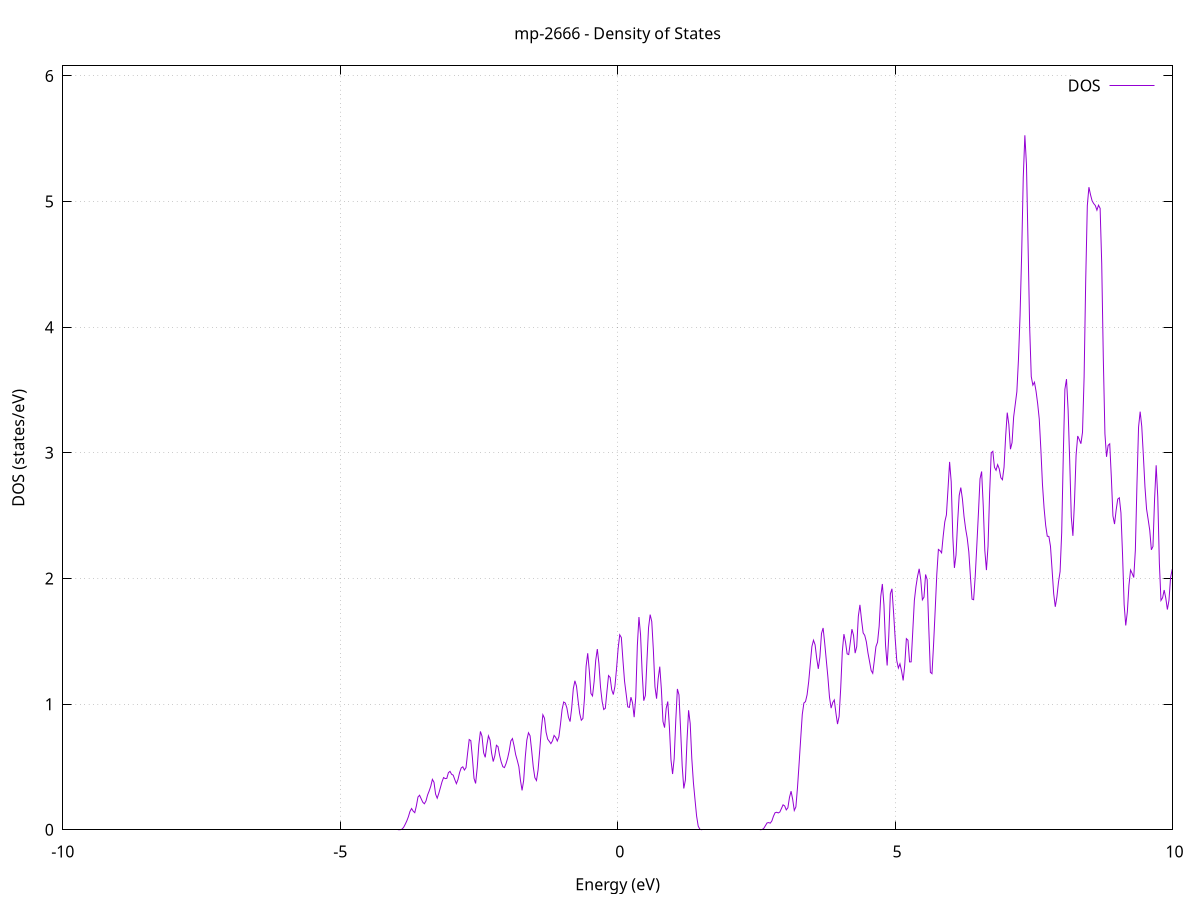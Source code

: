 set title 'mp-2666 - Density of States'
set xlabel 'Energy (eV)'
set ylabel 'DOS (states/eV)'
set grid
set xrange [-10:10]
set yrange [0:6.080]
set xzeroaxis lt -1
set terminal png size 800,600
set output 'mp-2666_dos_gnuplot.png'
plot '-' using 1:2 with lines title 'DOS'
-37.191200 0.000000
-37.162400 0.000000
-37.133500 0.000000
-37.104700 0.000000
-37.075800 0.000000
-37.047000 0.000000
-37.018100 0.000000
-36.989200 0.000000
-36.960400 0.000000
-36.931500 0.000000
-36.902700 0.000000
-36.873800 0.000000
-36.844900 0.000000
-36.816100 0.000000
-36.787200 0.000000
-36.758400 0.000000
-36.729500 0.000000
-36.700600 0.000000
-36.671800 0.000000
-36.642900 0.000000
-36.614100 0.000000
-36.585200 0.000000
-36.556300 0.000000
-36.527500 0.000000
-36.498600 0.000000
-36.469800 0.000000
-36.440900 0.000000
-36.412000 0.000000
-36.383200 0.000000
-36.354300 0.000000
-36.325500 0.000000
-36.296600 0.000000
-36.267700 0.000000
-36.238900 0.000000
-36.210000 0.000000
-36.181200 0.000000
-36.152300 0.000000
-36.123400 0.000000
-36.094600 0.000000
-36.065700 0.000000
-36.036900 0.000000
-36.008000 0.000000
-35.979100 0.000000
-35.950300 0.000000
-35.921400 0.000000
-35.892600 0.000000
-35.863700 0.000000
-35.834800 0.000000
-35.806000 0.000000
-35.777100 0.000000
-35.748300 0.000000
-35.719400 0.000000
-35.690500 0.000000
-35.661700 0.000000
-35.632800 0.000000
-35.604000 0.000000
-35.575100 0.000000
-35.546200 0.000000
-35.517400 0.000000
-35.488500 0.000000
-35.459700 0.000000
-35.430800 0.000000
-35.402000 0.000000
-35.373100 0.000000
-35.344200 0.000000
-35.315400 0.000000
-35.286500 0.000000
-35.257700 0.000000
-35.228800 0.000000
-35.199900 0.000000
-35.171100 0.000000
-35.142200 0.000000
-35.113400 0.000000
-35.084500 0.000000
-35.055600 0.000000
-35.026800 0.000000
-34.997900 0.000000
-34.969100 0.000000
-34.940200 0.000000
-34.911300 0.000000
-34.882500 0.000000
-34.853600 0.000000
-34.824800 0.000000
-34.795900 0.000000
-34.767000 0.000000
-34.738200 0.000000
-34.709300 0.001900
-34.680500 0.048500
-34.651600 0.653000
-34.622700 4.715400
-34.593900 18.393400
-34.565000 39.250300
-34.536200 47.124900
-34.507300 34.391800
-34.478400 19.008000
-34.449600 12.142200
-34.420700 10.868500
-34.391900 10.110300
-34.363000 7.095700
-34.334100 3.154100
-34.305300 0.816800
-34.276400 0.118200
-34.247600 0.009300
-34.218700 0.000400
-34.189800 0.000000
-34.161000 0.000000
-34.132100 0.000000
-34.103300 0.000000
-34.074400 0.000000
-34.045500 0.000000
-34.016700 0.000000
-33.987800 0.000000
-33.959000 0.000000
-33.930100 0.000000
-33.901200 0.000000
-33.872400 0.000000
-33.843500 0.000000
-33.814700 0.000000
-33.785800 0.000000
-33.757000 0.000000
-33.728100 0.000000
-33.699200 0.000000
-33.670400 0.000000
-33.641500 0.000000
-33.612700 0.000000
-33.583800 0.000000
-33.554900 0.000000
-33.526100 0.000000
-33.497200 0.000000
-33.468400 0.000000
-33.439500 0.000000
-33.410600 0.000000
-33.381800 0.000000
-33.352900 0.000000
-33.324100 0.000000
-33.295200 0.000000
-33.266300 0.000000
-33.237500 0.000000
-33.208600 0.000000
-33.179800 0.000000
-33.150900 0.000000
-33.122000 0.000000
-33.093200 0.000000
-33.064300 0.000000
-33.035500 0.000000
-33.006600 0.000000
-32.977700 0.000000
-32.948900 0.000000
-32.920000 0.000000
-32.891200 0.000000
-32.862300 0.000000
-32.833400 0.000000
-32.804600 0.000000
-32.775700 0.000000
-32.746900 0.000000
-32.718000 0.000000
-32.689100 0.000000
-32.660300 0.000000
-32.631400 0.000000
-32.602600 0.000000
-32.573700 0.000000
-32.544800 0.000000
-32.516000 0.000000
-32.487100 0.000000
-32.458300 0.000000
-32.429400 0.000000
-32.400500 0.000000
-32.371700 0.000000
-32.342800 0.000000
-32.314000 0.000000
-32.285100 0.000000
-32.256300 0.000000
-32.227400 0.000000
-32.198500 0.000000
-32.169700 0.000000
-32.140800 0.000000
-32.112000 0.000000
-32.083100 0.000000
-32.054200 0.000000
-32.025400 0.000000
-31.996500 0.000000
-31.967700 0.000000
-31.938800 0.000000
-31.909900 0.000000
-31.881100 0.000000
-31.852200 0.000000
-31.823400 0.000000
-31.794500 0.000000
-31.765600 0.000000
-31.736800 0.000000
-31.707900 0.000000
-31.679100 0.000000
-31.650200 0.000000
-31.621300 0.000000
-31.592500 0.000000
-31.563600 0.000000
-31.534800 0.000000
-31.505900 0.000000
-31.477000 0.000000
-31.448200 0.000000
-31.419300 0.000000
-31.390500 0.000000
-31.361600 0.000000
-31.332700 0.000000
-31.303900 0.000000
-31.275000 0.000000
-31.246200 0.000000
-31.217300 0.000000
-31.188400 0.000000
-31.159600 0.000000
-31.130700 0.000000
-31.101900 0.000000
-31.073000 0.000000
-31.044100 0.000000
-31.015300 0.000000
-30.986400 0.000000
-30.957600 0.000000
-30.928700 0.000000
-30.899800 0.000000
-30.871000 0.000000
-30.842100 0.000000
-30.813300 0.000000
-30.784400 0.000000
-30.755500 0.000000
-30.726700 0.000000
-30.697800 0.000000
-30.669000 0.000000
-30.640100 0.000000
-30.611300 0.000000
-30.582400 0.000000
-30.553500 0.000000
-30.524700 0.000000
-30.495800 0.000000
-30.467000 0.000000
-30.438100 0.000000
-30.409200 0.000000
-30.380400 0.000000
-30.351500 0.000000
-30.322700 0.000000
-30.293800 0.000000
-30.264900 0.000000
-30.236100 0.000000
-30.207200 0.000000
-30.178400 0.000000
-30.149500 0.000000
-30.120600 0.000000
-30.091800 0.000000
-30.062900 0.000000
-30.034100 0.000000
-30.005200 0.000000
-29.976300 0.000000
-29.947500 0.000000
-29.918600 0.000000
-29.889800 0.000000
-29.860900 0.000000
-29.832000 0.000000
-29.803200 0.000000
-29.774300 0.000000
-29.745500 0.000000
-29.716600 0.000000
-29.687700 0.000000
-29.658900 0.000000
-29.630000 0.000000
-29.601200 0.000000
-29.572300 0.000000
-29.543400 0.000000
-29.514600 0.000000
-29.485700 0.000000
-29.456900 0.000000
-29.428000 0.000000
-29.399100 0.000000
-29.370300 0.000000
-29.341400 0.000000
-29.312600 0.000000
-29.283700 0.000000
-29.254800 0.000000
-29.226000 0.000000
-29.197100 0.000000
-29.168300 0.000000
-29.139400 0.000000
-29.110500 0.000000
-29.081700 0.000000
-29.052800 0.000000
-29.024000 0.000000
-28.995100 0.000000
-28.966300 0.000000
-28.937400 0.000000
-28.908500 0.000000
-28.879700 0.000000
-28.850800 0.000000
-28.822000 0.000000
-28.793100 0.000000
-28.764200 0.000000
-28.735400 0.000000
-28.706500 0.000000
-28.677700 0.000000
-28.648800 0.000000
-28.619900 0.000000
-28.591100 0.000000
-28.562200 0.000000
-28.533400 0.000000
-28.504500 0.000000
-28.475600 0.000000
-28.446800 0.000000
-28.417900 0.000000
-28.389100 0.000000
-28.360200 0.000000
-28.331300 0.000000
-28.302500 0.000000
-28.273600 0.000000
-28.244800 0.000000
-28.215900 0.000000
-28.187000 0.000000
-28.158200 0.000000
-28.129300 0.000000
-28.100500 0.000000
-28.071600 0.000000
-28.042700 0.000000
-28.013900 0.000000
-27.985000 0.000000
-27.956200 0.000000
-27.927300 0.000000
-27.898400 0.000000
-27.869600 0.000000
-27.840700 0.000000
-27.811900 0.000000
-27.783000 0.000000
-27.754100 0.000000
-27.725300 0.000000
-27.696400 0.000000
-27.667600 0.000000
-27.638700 0.000000
-27.609800 0.000000
-27.581000 0.000000
-27.552100 0.000000
-27.523300 0.000000
-27.494400 0.000000
-27.465500 0.000000
-27.436700 0.000000
-27.407800 0.000000
-27.379000 0.000000
-27.350100 0.000000
-27.321300 0.000000
-27.292400 0.000000
-27.263500 0.000000
-27.234700 0.000000
-27.205800 0.000000
-27.177000 0.000000
-27.148100 0.000000
-27.119200 0.000000
-27.090400 0.000000
-27.061500 0.000000
-27.032700 0.000000
-27.003800 0.000000
-26.974900 0.000000
-26.946100 0.000000
-26.917200 0.000000
-26.888400 0.000000
-26.859500 0.000000
-26.830600 0.000000
-26.801800 0.000000
-26.772900 0.000000
-26.744100 0.000000
-26.715200 0.000000
-26.686300 0.000000
-26.657500 0.000000
-26.628600 0.000000
-26.599800 0.000000
-26.570900 0.000000
-26.542000 0.000000
-26.513200 0.000000
-26.484300 0.000000
-26.455500 0.000000
-26.426600 0.000000
-26.397700 0.000000
-26.368900 0.000000
-26.340000 0.000000
-26.311200 0.000000
-26.282300 0.000000
-26.253400 0.000000
-26.224600 0.000000
-26.195700 0.000000
-26.166900 0.000000
-26.138000 0.000000
-26.109100 0.000000
-26.080300 0.000000
-26.051400 0.000000
-26.022600 0.000000
-25.993700 0.000000
-25.964800 0.000000
-25.936000 0.000000
-25.907100 0.000000
-25.878300 0.000000
-25.849400 0.000000
-25.820500 0.000000
-25.791700 0.000000
-25.762800 0.000000
-25.734000 0.000000
-25.705100 0.000000
-25.676300 0.000000
-25.647400 0.000000
-25.618500 0.000000
-25.589700 0.000000
-25.560800 0.000000
-25.532000 0.000000
-25.503100 0.000000
-25.474200 0.000000
-25.445400 0.000000
-25.416500 0.000000
-25.387700 0.000000
-25.358800 0.000000
-25.329900 0.000000
-25.301100 0.000000
-25.272200 0.000000
-25.243400 0.000000
-25.214500 0.000000
-25.185600 0.000000
-25.156800 0.000000
-25.127900 0.000000
-25.099100 0.000000
-25.070200 0.000000
-25.041300 0.000000
-25.012500 0.000000
-24.983600 0.000000
-24.954800 0.000000
-24.925900 0.000000
-24.897000 0.000000
-24.868200 0.000000
-24.839300 0.000000
-24.810500 0.000000
-24.781600 0.000000
-24.752700 0.000000
-24.723900 0.000000
-24.695000 0.000000
-24.666200 0.000000
-24.637300 0.000000
-24.608400 0.000000
-24.579600 0.000000
-24.550700 0.000000
-24.521900 0.000000
-24.493000 0.000000
-24.464100 0.000000
-24.435300 0.000000
-24.406400 0.000000
-24.377600 0.000000
-24.348700 0.000000
-24.319800 0.000000
-24.291000 0.000000
-24.262100 0.000000
-24.233300 0.000000
-24.204400 0.000000
-24.175500 0.000000
-24.146700 0.000000
-24.117800 0.000000
-24.089000 0.000000
-24.060100 0.000000
-24.031300 0.000000
-24.002400 0.000000
-23.973500 0.000000
-23.944700 0.000000
-23.915800 0.000000
-23.887000 0.000000
-23.858100 0.000000
-23.829200 0.000000
-23.800400 0.000000
-23.771500 0.000000
-23.742700 0.000000
-23.713800 0.000000
-23.684900 0.000000
-23.656100 0.000000
-23.627200 0.000000
-23.598400 0.000000
-23.569500 0.000000
-23.540600 0.000000
-23.511800 0.000000
-23.482900 0.000000
-23.454100 0.000000
-23.425200 0.000000
-23.396300 0.000000
-23.367500 0.000000
-23.338600 0.000000
-23.309800 0.000000
-23.280900 0.000000
-23.252000 0.000000
-23.223200 0.000000
-23.194300 0.000000
-23.165500 0.000000
-23.136600 0.000000
-23.107700 0.000000
-23.078900 0.000000
-23.050000 0.000000
-23.021200 0.000000
-22.992300 0.000000
-22.963400 0.000000
-22.934600 0.000000
-22.905700 0.000000
-22.876900 0.000000
-22.848000 0.000000
-22.819100 0.000000
-22.790300 0.000000
-22.761400 0.000000
-22.732600 0.000000
-22.703700 0.000000
-22.674800 0.000000
-22.646000 0.000000
-22.617100 0.000000
-22.588300 0.000000
-22.559400 0.000000
-22.530500 0.000000
-22.501700 0.000000
-22.472800 0.000000
-22.444000 0.000000
-22.415100 0.000000
-22.386300 0.000000
-22.357400 0.000000
-22.328500 0.000000
-22.299700 0.000000
-22.270800 0.000000
-22.242000 0.000000
-22.213100 0.000000
-22.184200 0.000000
-22.155400 0.000000
-22.126500 0.000000
-22.097700 0.000000
-22.068800 0.000000
-22.039900 0.000000
-22.011100 0.000000
-21.982200 0.000000
-21.953400 0.000000
-21.924500 0.000000
-21.895600 0.000000
-21.866800 0.000000
-21.837900 0.000000
-21.809100 0.000000
-21.780200 0.000000
-21.751300 0.000000
-21.722500 0.000000
-21.693600 0.000000
-21.664800 0.000000
-21.635900 0.000000
-21.607000 0.000000
-21.578200 0.000000
-21.549300 0.000000
-21.520500 0.000000
-21.491600 0.000000
-21.462700 0.000000
-21.433900 0.000000
-21.405000 0.000000
-21.376200 0.000000
-21.347300 0.000000
-21.318400 0.000000
-21.289600 0.000000
-21.260700 0.000000
-21.231900 0.000000
-21.203000 0.000000
-21.174100 0.000000
-21.145300 0.000000
-21.116400 0.000000
-21.087600 0.000000
-21.058700 0.000000
-21.029800 0.000000
-21.001000 0.000000
-20.972100 0.000000
-20.943300 0.000000
-20.914400 0.000000
-20.885600 0.000000
-20.856700 0.000000
-20.827800 0.000000
-20.799000 0.000000
-20.770100 0.000000
-20.741300 0.000000
-20.712400 0.000000
-20.683500 0.000000
-20.654700 0.000000
-20.625800 0.000000
-20.597000 0.000000
-20.568100 0.000000
-20.539200 0.000000
-20.510400 0.000000
-20.481500 0.000000
-20.452700 0.000000
-20.423800 0.000000
-20.394900 0.000000
-20.366100 0.000000
-20.337200 0.000000
-20.308400 0.000000
-20.279500 0.000000
-20.250600 0.000000
-20.221800 0.000000
-20.192900 0.000000
-20.164100 0.000000
-20.135200 0.000000
-20.106300 0.000000
-20.077500 0.000000
-20.048600 0.000000
-20.019800 0.000000
-19.990900 0.000000
-19.962000 0.000000
-19.933200 0.000000
-19.904300 0.000000
-19.875500 0.000000
-19.846600 0.000000
-19.817700 0.000000
-19.788900 0.000000
-19.760000 0.000000
-19.731200 0.000000
-19.702300 0.000000
-19.673400 0.000000
-19.644600 0.000000
-19.615700 0.000000
-19.586900 0.000000
-19.558000 0.000000
-19.529100 0.000000
-19.500300 0.000000
-19.471400 0.000000
-19.442600 0.000000
-19.413700 0.000000
-19.384800 0.000000
-19.356000 0.000000
-19.327100 0.000000
-19.298300 0.000000
-19.269400 0.000000
-19.240600 0.000000
-19.211700 0.000000
-19.182800 0.000000
-19.154000 0.000000
-19.125100 0.000000
-19.096300 0.000000
-19.067400 0.000000
-19.038500 0.000000
-19.009700 0.000000
-18.980800 0.000000
-18.952000 0.000000
-18.923100 0.000000
-18.894200 0.000000
-18.865400 0.000000
-18.836500 0.000000
-18.807700 0.000000
-18.778800 0.000000
-18.749900 0.000000
-18.721100 0.000000
-18.692200 0.000000
-18.663400 0.000000
-18.634500 0.000000
-18.605600 0.000000
-18.576800 0.000000
-18.547900 0.000000
-18.519100 0.000000
-18.490200 0.000000
-18.461300 0.000000
-18.432500 0.000000
-18.403600 0.000000
-18.374800 0.000000
-18.345900 0.000000
-18.317000 0.000000
-18.288200 0.000000
-18.259300 0.000000
-18.230500 0.000000
-18.201600 0.000000
-18.172700 0.000000
-18.143900 0.000000
-18.115000 0.000000
-18.086200 0.000000
-18.057300 0.000000
-18.028400 0.000000
-17.999600 0.000000
-17.970700 0.000000
-17.941900 0.000000
-17.913000 0.000000
-17.884100 0.000000
-17.855300 0.000000
-17.826400 0.000000
-17.797600 0.000000
-17.768700 0.000000
-17.739800 0.000000
-17.711000 0.000000
-17.682100 0.000000
-17.653300 0.000000
-17.624400 0.000000
-17.595600 0.000000
-17.566700 0.000000
-17.537800 0.000000
-17.509000 0.000000
-17.480100 0.000000
-17.451300 0.000000
-17.422400 0.000000
-17.393500 0.000000
-17.364700 0.000000
-17.335800 0.000000
-17.307000 0.000000
-17.278100 0.000000
-17.249200 0.000000
-17.220400 0.000000
-17.191500 0.000000
-17.162700 0.000000
-17.133800 0.000000
-17.104900 0.000000
-17.076100 0.000000
-17.047200 0.000000
-17.018400 0.000000
-16.989500 0.000000
-16.960600 0.000000
-16.931800 0.000000
-16.902900 0.000000
-16.874100 0.000000
-16.845200 0.000000
-16.816300 0.000000
-16.787500 0.000000
-16.758600 0.000000
-16.729800 0.000000
-16.700900 0.000000
-16.672000 0.000000
-16.643200 0.000000
-16.614300 0.000000
-16.585500 0.000000
-16.556600 0.000000
-16.527700 0.000000
-16.498900 0.000000
-16.470000 0.000000
-16.441200 0.000000
-16.412300 0.000000
-16.383400 0.000000
-16.354600 0.000000
-16.325700 0.000000
-16.296900 0.000000
-16.268000 0.000000
-16.239100 0.000000
-16.210300 0.000000
-16.181400 0.000000
-16.152600 0.000000
-16.123700 0.000000
-16.094800 0.000000
-16.066000 0.000000
-16.037100 0.000000
-16.008300 0.000000
-15.979400 0.000000
-15.950600 0.000000
-15.921700 0.000000
-15.892800 0.000000
-15.864000 0.000000
-15.835100 0.000000
-15.806300 0.000000
-15.777400 0.000000
-15.748500 0.000000
-15.719700 0.000000
-15.690800 0.000000
-15.662000 0.000000
-15.633100 0.000000
-15.604200 0.000000
-15.575400 0.000000
-15.546500 0.000000
-15.517700 0.000000
-15.488800 0.000000
-15.459900 0.000000
-15.431100 0.000000
-15.402200 0.000000
-15.373400 0.000000
-15.344500 0.000000
-15.315600 0.000000
-15.286800 0.000000
-15.257900 0.000000
-15.229100 0.000000
-15.200200 0.000000
-15.171300 0.000000
-15.142500 0.000000
-15.113600 0.000000
-15.084800 0.000000
-15.055900 0.000000
-15.027000 0.000000
-14.998200 0.000000
-14.969300 0.000000
-14.940500 0.000000
-14.911600 0.000000
-14.882700 0.000000
-14.853900 0.000000
-14.825000 0.000000
-14.796200 0.000000
-14.767300 0.000000
-14.738400 0.000000
-14.709600 0.000000
-14.680700 0.000000
-14.651900 0.000000
-14.623000 0.000000
-14.594100 0.000000
-14.565300 0.000000
-14.536400 0.000000
-14.507600 0.000000
-14.478700 0.000000
-14.449800 0.000000
-14.421000 0.000000
-14.392100 0.000000
-14.363300 0.000000
-14.334400 0.000000
-14.305600 0.000000
-14.276700 0.000000
-14.247800 0.000000
-14.219000 0.000000
-14.190100 0.000000
-14.161300 0.000000
-14.132400 0.000000
-14.103500 0.000000
-14.074700 0.000000
-14.045800 0.000000
-14.017000 0.000000
-13.988100 0.000000
-13.959200 0.000000
-13.930400 0.000000
-13.901500 0.000000
-13.872700 0.000000
-13.843800 0.000000
-13.814900 0.000000
-13.786100 0.000000
-13.757200 0.000000
-13.728400 0.000000
-13.699500 0.000000
-13.670600 0.000000
-13.641800 0.000000
-13.612900 0.000000
-13.584100 0.000000
-13.555200 0.000000
-13.526300 0.000000
-13.497500 0.000000
-13.468600 0.000000
-13.439800 0.000000
-13.410900 0.000000
-13.382000 0.000000
-13.353200 0.000000
-13.324300 0.000000
-13.295500 0.000000
-13.266600 0.000000
-13.237700 0.000000
-13.208900 0.000000
-13.180000 0.000000
-13.151200 0.000000
-13.122300 0.000000
-13.093400 0.000000
-13.064600 0.000000
-13.035700 0.000000
-13.006900 0.000000
-12.978000 0.000000
-12.949100 0.000000
-12.920300 0.000000
-12.891400 0.000000
-12.862600 0.000000
-12.833700 0.000000
-12.804800 0.000000
-12.776000 0.000000
-12.747100 0.000000
-12.718300 0.000000
-12.689400 0.000000
-12.660600 0.000000
-12.631700 0.000000
-12.602800 0.000000
-12.574000 0.000000
-12.545100 0.000000
-12.516300 0.000000
-12.487400 0.000000
-12.458500 0.000000
-12.429700 0.000000
-12.400800 0.000000
-12.372000 0.000000
-12.343100 0.000000
-12.314200 0.000000
-12.285400 0.000000
-12.256500 0.000000
-12.227700 0.000000
-12.198800 0.000000
-12.169900 0.000000
-12.141100 0.000000
-12.112200 0.000000
-12.083400 0.000000
-12.054500 0.000000
-12.025600 0.000000
-11.996800 0.000000
-11.967900 0.000000
-11.939100 0.000000
-11.910200 0.000000
-11.881300 0.000000
-11.852500 0.000000
-11.823600 0.000000
-11.794800 0.000000
-11.765900 0.000000
-11.737000 0.000000
-11.708200 0.000000
-11.679300 0.000000
-11.650500 0.000000
-11.621600 0.000000
-11.592700 0.000000
-11.563900 0.000000
-11.535000 0.000000
-11.506200 0.000000
-11.477300 0.000000
-11.448400 0.000000
-11.419600 0.000000
-11.390700 0.000000
-11.361900 0.000000
-11.333000 0.000000
-11.304100 0.000000
-11.275300 0.000000
-11.246400 0.000000
-11.217600 0.000000
-11.188700 0.000000
-11.159900 0.000000
-11.131000 0.000000
-11.102100 0.000000
-11.073300 0.000000
-11.044400 0.000000
-11.015600 0.000000
-10.986700 0.000000
-10.957800 0.000000
-10.929000 0.000000
-10.900100 0.000000
-10.871300 0.000000
-10.842400 0.000000
-10.813500 0.000000
-10.784700 0.000000
-10.755800 0.000000
-10.727000 0.000000
-10.698100 0.000000
-10.669200 0.000000
-10.640400 0.000000
-10.611500 0.000000
-10.582700 0.000000
-10.553800 0.000000
-10.524900 0.000000
-10.496100 0.000000
-10.467200 0.000000
-10.438400 0.000000
-10.409500 0.000000
-10.380600 0.000000
-10.351800 0.000000
-10.322900 0.000000
-10.294100 0.000000
-10.265200 0.000000
-10.236300 0.000000
-10.207500 0.000000
-10.178600 0.000000
-10.149800 0.000000
-10.120900 0.000000
-10.092000 0.000000
-10.063200 0.000000
-10.034300 0.000000
-10.005500 0.000000
-9.976600 0.000000
-9.947700 0.000000
-9.918900 0.000000
-9.890000 0.000000
-9.861200 0.000000
-9.832300 0.000000
-9.803400 0.000000
-9.774600 0.000000
-9.745700 0.000000
-9.716900 0.000000
-9.688000 0.000000
-9.659100 0.000000
-9.630300 0.000000
-9.601400 0.000000
-9.572600 0.000000
-9.543700 0.000000
-9.514900 0.000000
-9.486000 0.000000
-9.457100 0.000000
-9.428300 0.000000
-9.399400 0.000000
-9.370600 0.000000
-9.341700 0.000000
-9.312800 0.000000
-9.284000 0.000000
-9.255100 0.000000
-9.226300 0.000000
-9.197400 0.000000
-9.168500 0.000000
-9.139700 0.000000
-9.110800 0.000000
-9.082000 0.000000
-9.053100 0.000000
-9.024200 0.000000
-8.995400 0.000000
-8.966500 0.000000
-8.937700 0.000000
-8.908800 0.000000
-8.879900 0.000000
-8.851100 0.000000
-8.822200 0.000000
-8.793400 0.000000
-8.764500 0.000000
-8.735600 0.000000
-8.706800 0.000000
-8.677900 0.000000
-8.649100 0.000000
-8.620200 0.000000
-8.591300 0.000000
-8.562500 0.000000
-8.533600 0.000000
-8.504800 0.000000
-8.475900 0.000000
-8.447000 0.000000
-8.418200 0.000000
-8.389300 0.000000
-8.360500 0.000000
-8.331600 0.000000
-8.302700 0.000000
-8.273900 0.000000
-8.245000 0.000000
-8.216200 0.000000
-8.187300 0.000000
-8.158400 0.000000
-8.129600 0.000000
-8.100700 0.000000
-8.071900 0.000000
-8.043000 0.000000
-8.014100 0.000000
-7.985300 0.000000
-7.956400 0.000000
-7.927600 0.000000
-7.898700 0.000000
-7.869900 0.000000
-7.841000 0.000000
-7.812100 0.000000
-7.783300 0.000000
-7.754400 0.000000
-7.725600 0.000000
-7.696700 0.000000
-7.667800 0.000000
-7.639000 0.000000
-7.610100 0.000000
-7.581300 0.000000
-7.552400 0.000000
-7.523500 0.000000
-7.494700 0.000000
-7.465800 0.000000
-7.437000 0.000000
-7.408100 0.000000
-7.379200 0.000000
-7.350400 0.000000
-7.321500 0.000000
-7.292700 0.000000
-7.263800 0.000000
-7.234900 0.000000
-7.206100 0.000000
-7.177200 0.000000
-7.148400 0.000000
-7.119500 0.000000
-7.090600 0.000000
-7.061800 0.000000
-7.032900 0.000000
-7.004100 0.000000
-6.975200 0.000000
-6.946300 0.000000
-6.917500 0.000000
-6.888600 0.000000
-6.859800 0.000000
-6.830900 0.000000
-6.802000 0.000000
-6.773200 0.000000
-6.744300 0.000000
-6.715500 0.000000
-6.686600 0.000000
-6.657700 0.000000
-6.628900 0.000000
-6.600000 0.000000
-6.571200 0.000000
-6.542300 0.000000
-6.513400 0.000000
-6.484600 0.000000
-6.455700 0.000000
-6.426900 0.000000
-6.398000 0.000000
-6.369100 0.000000
-6.340300 0.000000
-6.311400 0.000000
-6.282600 0.000000
-6.253700 0.000000
-6.224900 0.000000
-6.196000 0.000000
-6.167100 0.000000
-6.138300 0.000000
-6.109400 0.000000
-6.080600 0.000000
-6.051700 0.000000
-6.022800 0.000000
-5.994000 0.000000
-5.965100 0.000000
-5.936300 0.000000
-5.907400 0.000000
-5.878500 0.000000
-5.849700 0.000000
-5.820800 0.000000
-5.792000 0.000000
-5.763100 0.000000
-5.734200 0.000000
-5.705400 0.000000
-5.676500 0.000000
-5.647700 0.000000
-5.618800 0.000000
-5.589900 0.000000
-5.561100 0.000000
-5.532200 0.000000
-5.503400 0.000000
-5.474500 0.000000
-5.445600 0.000000
-5.416800 0.000000
-5.387900 0.000000
-5.359100 0.000000
-5.330200 0.000000
-5.301300 0.000000
-5.272500 0.000000
-5.243600 0.000000
-5.214800 0.000000
-5.185900 0.000000
-5.157000 0.000000
-5.128200 0.000000
-5.099300 0.000000
-5.070500 0.000000
-5.041600 0.000000
-5.012700 0.000000
-4.983900 0.000000
-4.955000 0.000000
-4.926200 0.000000
-4.897300 0.000000
-4.868400 0.000000
-4.839600 0.000000
-4.810700 0.000000
-4.781900 0.000000
-4.753000 0.000000
-4.724100 0.000000
-4.695300 0.000000
-4.666400 0.000000
-4.637600 0.000000
-4.608700 0.000000
-4.579900 0.000000
-4.551000 0.000000
-4.522100 0.000000
-4.493300 0.000000
-4.464400 0.000000
-4.435600 0.000000
-4.406700 0.000000
-4.377800 0.000000
-4.349000 0.000000
-4.320100 0.000000
-4.291300 0.000000
-4.262400 0.000000
-4.233500 0.000000
-4.204700 0.000000
-4.175800 0.000000
-4.147000 0.000000
-4.118100 0.000000
-4.089200 0.000000
-4.060400 0.000000
-4.031500 0.000000
-4.002700 0.000000
-3.973800 0.000000
-3.944900 0.000100
-3.916100 0.000700
-3.887200 0.004800
-3.858400 0.018600
-3.829500 0.042900
-3.800600 0.070000
-3.771800 0.103100
-3.742900 0.145900
-3.714100 0.169200
-3.685200 0.148300
-3.656300 0.136100
-3.627500 0.190100
-3.598600 0.260800
-3.569800 0.275000
-3.540900 0.246600
-3.512000 0.219300
-3.483200 0.206900
-3.454300 0.229500
-3.425500 0.276900
-3.396600 0.309300
-3.367700 0.347200
-3.338900 0.401200
-3.310000 0.378200
-3.281200 0.284100
-3.252300 0.251300
-3.223400 0.289500
-3.194600 0.335100
-3.165700 0.381500
-3.136900 0.415800
-3.108000 0.407300
-3.079100 0.409200
-3.050300 0.454300
-3.021400 0.464900
-2.992600 0.441700
-2.963700 0.434700
-2.934900 0.399100
-2.906000 0.367000
-2.877100 0.400700
-2.848300 0.456000
-2.819400 0.492100
-2.790600 0.501200
-2.761700 0.475500
-2.732800 0.494600
-2.704000 0.610600
-2.675100 0.718400
-2.646300 0.709700
-2.617400 0.572300
-2.588500 0.409000
-2.559700 0.368700
-2.530800 0.494200
-2.502000 0.676500
-2.473100 0.782700
-2.444200 0.744000
-2.415400 0.613100
-2.386500 0.576500
-2.357700 0.673600
-2.328800 0.747700
-2.299900 0.714500
-2.271100 0.609200
-2.242200 0.543000
-2.213400 0.589300
-2.184500 0.672800
-2.155600 0.661600
-2.126800 0.591200
-2.097900 0.538800
-2.069100 0.502000
-2.040200 0.494900
-2.011300 0.526800
-1.982500 0.570400
-1.953600 0.628900
-1.924800 0.707000
-1.895900 0.726000
-1.867000 0.668800
-1.838200 0.598400
-1.809300 0.552900
-1.780500 0.502400
-1.751600 0.394100
-1.722700 0.313400
-1.693900 0.392600
-1.665000 0.578000
-1.636200 0.715000
-1.607300 0.772000
-1.578400 0.748100
-1.549600 0.630000
-1.520700 0.500700
-1.491900 0.414400
-1.463000 0.392000
-1.434200 0.475800
-1.405300 0.627300
-1.376400 0.793700
-1.347600 0.915300
-1.318700 0.888000
-1.289900 0.777100
-1.261000 0.721700
-1.232100 0.704100
-1.203300 0.685600
-1.174400 0.708000
-1.145600 0.750900
-1.116700 0.735700
-1.087800 0.706700
-1.059000 0.740800
-1.030100 0.840000
-1.001300 0.957900
-0.972400 1.016900
-0.943500 1.008800
-0.914700 0.969300
-0.885800 0.895300
-0.857000 0.861200
-0.828100 0.968900
-0.799200 1.122100
-0.770400 1.185800
-0.741500 1.143200
-0.712700 1.026900
-0.683800 0.925300
-0.654900 0.871800
-0.626100 0.886100
-0.597200 1.050000
-0.568400 1.301800
-0.539500 1.405200
-0.510600 1.264000
-0.481800 1.085500
-0.452900 1.065200
-0.424100 1.178900
-0.395200 1.348500
-0.366300 1.438400
-0.337500 1.322800
-0.308600 1.134500
-0.279800 1.022000
-0.250900 0.957100
-0.222000 0.967300
-0.193200 1.100200
-0.164300 1.227300
-0.135500 1.212600
-0.106600 1.114200
-0.077700 1.076300
-0.048900 1.142000
-0.020000 1.282300
0.008800 1.442700
0.037700 1.551900
0.066600 1.530000
0.095400 1.349900
0.124300 1.182900
0.153100 1.082500
0.182000 0.978600
0.210800 0.973700
0.239700 1.055400
0.268600 1.009600
0.297400 0.896400
0.326300 1.055200
0.355100 1.466500
0.384000 1.693400
0.412900 1.552500
0.441700 1.252400
0.470600 1.027200
0.499400 1.068700
0.528300 1.347800
0.557200 1.609800
0.586000 1.712500
0.614900 1.657000
0.643700 1.431000
0.672600 1.137900
0.701500 1.043600
0.730300 1.201600
0.759200 1.298500
0.788000 1.119000
0.816900 0.862300
0.845800 0.813100
0.874600 0.966100
0.903500 1.021000
0.932300 0.820900
0.961200 0.556900
0.990100 0.443600
1.018900 0.566400
1.047800 0.871600
1.076600 1.120900
1.105500 1.074100
1.134400 0.800200
1.163200 0.508400
1.192100 0.328800
1.220900 0.396000
1.249800 0.707900
1.278700 0.951300
1.307500 0.846100
1.336400 0.567700
1.365200 0.377200
1.394100 0.240900
1.423000 0.109100
1.451800 0.029600
1.480700 0.004600
1.509500 0.000400
1.538400 0.000000
1.567300 0.000000
1.596100 0.000000
1.625000 0.000000
1.653800 0.000000
1.682700 0.000000
1.711600 0.000000
1.740400 0.000000
1.769300 0.000000
1.798100 0.000000
1.827000 0.000000
1.855800 0.000000
1.884700 0.000000
1.913600 0.000000
1.942400 0.000000
1.971300 0.000000
2.000100 0.000000
2.029000 0.000000
2.057900 0.000000
2.086700 0.000000
2.115600 0.000000
2.144400 0.000000
2.173300 0.000000
2.202200 0.000000
2.231000 0.000000
2.259900 0.000000
2.288700 0.000000
2.317600 0.000000
2.346500 0.000000
2.375300 0.000000
2.404200 0.000000
2.433000 0.000000
2.461900 0.000000
2.490800 0.000000
2.519600 0.000000
2.548500 0.000000
2.577300 0.000300
2.606200 0.002500
2.635100 0.012000
2.663900 0.033300
2.692800 0.054500
2.721600 0.057300
2.750500 0.052700
2.779400 0.070200
2.808200 0.107800
2.837100 0.135600
2.865900 0.139400
2.894800 0.134000
2.923700 0.141500
2.952500 0.169900
2.981400 0.198700
3.010200 0.189900
3.039100 0.158300
3.068000 0.175100
3.096800 0.257400
3.125700 0.307000
3.154500 0.242600
3.183400 0.153800
3.212300 0.181800
3.241100 0.334400
3.270000 0.524400
3.298800 0.723000
3.327700 0.918200
3.356600 1.009300
3.385400 1.019800
3.414300 1.074500
3.443100 1.178600
3.472000 1.320200
3.500800 1.458500
3.529700 1.508700
3.558600 1.472400
3.587400 1.364700
3.616300 1.280900
3.645100 1.375900
3.674000 1.562400
3.702900 1.606200
3.731700 1.486100
3.760600 1.349100
3.789400 1.214700
3.818300 1.054600
3.847200 0.968300
3.876000 1.013000
3.904900 1.033600
3.933700 0.929500
3.962600 0.841300
3.991500 0.902400
4.020300 1.128000
4.049200 1.419100
4.078000 1.557300
4.106900 1.494200
4.135800 1.400100
4.164600 1.394500
4.193500 1.492900
4.222300 1.596800
4.251200 1.548000
4.280100 1.405800
4.308900 1.458200
4.337800 1.698700
4.366600 1.790100
4.395500 1.670800
4.424400 1.567200
4.453200 1.547500
4.482100 1.496400
4.510900 1.409100
4.539800 1.339800
4.568700 1.268000
4.597500 1.245400
4.626400 1.348100
4.655200 1.457800
4.684100 1.493000
4.713000 1.619500
4.741800 1.856400
4.770700 1.956200
4.799500 1.789500
4.828400 1.468300
4.857300 1.307700
4.886100 1.539800
4.915000 1.878400
4.943800 1.918200
4.972700 1.731200
5.001600 1.524400
5.030400 1.347500
5.059300 1.287400
5.088100 1.321000
5.117000 1.265300
5.145800 1.188400
5.174700 1.313200
5.203600 1.521300
5.232400 1.508700
5.261300 1.336100
5.290100 1.336500
5.319000 1.581300
5.347900 1.826500
5.376700 1.936300
5.405600 2.017900
5.434400 2.077200
5.463300 1.990800
5.492200 1.830500
5.521000 1.851200
5.549900 2.031900
5.578700 1.990100
5.607600 1.607100
5.636500 1.253100
5.665300 1.242600
5.694200 1.477500
5.723000 1.748200
5.751900 2.032000
5.780800 2.231300
5.809600 2.221900
5.838500 2.204100
5.867300 2.337100
5.896200 2.451000
5.925100 2.505700
5.953900 2.710800
5.982800 2.927900
6.011600 2.769800
6.040500 2.333600
6.069400 2.084200
6.098200 2.185900
6.127100 2.445600
6.155900 2.661500
6.184800 2.723600
6.213700 2.633300
6.242500 2.494500
6.271400 2.396200
6.300200 2.321900
6.329100 2.211300
6.358000 2.014700
6.386800 1.835800
6.415700 1.830900
6.444500 2.016400
6.473400 2.262800
6.502300 2.520000
6.531100 2.793200
6.560000 2.851700
6.588800 2.581500
6.617700 2.222500
6.646600 2.067000
6.675400 2.257000
6.704300 2.682000
6.733100 3.000700
6.762000 3.012200
6.790800 2.885400
6.819700 2.861200
6.848600 2.906200
6.877400 2.872600
6.906300 2.802100
6.935100 2.786000
6.964000 2.885700
6.992900 3.131300
7.021700 3.320200
7.050600 3.225400
7.079400 3.029100
7.108300 3.080800
7.137200 3.286000
7.166000 3.386100
7.194900 3.486700
7.223700 3.741700
7.252600 4.093700
7.281500 4.580600
7.310300 5.190800
7.339200 5.527700
7.368000 5.294100
7.396900 4.659100
7.425800 3.998800
7.454600 3.606600
7.483500 3.538700
7.512300 3.562400
7.541200 3.489300
7.570100 3.390800
7.598900 3.268000
7.627800 3.025300
7.656600 2.748100
7.685500 2.560400
7.714400 2.422800
7.743200 2.336500
7.772100 2.334700
7.800900 2.256500
7.829800 2.069700
7.858700 1.878800
7.887500 1.774700
7.916400 1.852900
7.945200 1.971300
7.974100 2.055000
8.003000 2.364500
8.031800 2.981500
8.060700 3.505900
8.089500 3.586800
8.118400 3.344100
8.147300 2.937800
8.176100 2.489500
8.205000 2.339400
8.233800 2.613300
8.262700 2.983400
8.291600 3.133900
8.320400 3.105900
8.349300 3.072700
8.378100 3.163300
8.407000 3.603000
8.435800 4.370500
8.464700 4.967200
8.493600 5.114500
8.522400 5.054600
8.551300 5.005800
8.580100 4.983800
8.609000 4.968600
8.637900 4.931500
8.666700 4.971100
8.695600 4.946100
8.724400 4.505900
8.753300 3.747200
8.782200 3.151800
8.811000 2.968500
8.839900 3.059700
8.868700 3.071800
8.897600 2.806800
8.926500 2.498300
8.955300 2.433400
8.984200 2.543400
9.013000 2.631800
9.041900 2.642200
9.070800 2.522200
9.099600 2.193100
9.128500 1.793100
9.157300 1.626200
9.186200 1.734400
9.215100 1.945400
9.243900 2.067500
9.272800 2.040800
9.301600 2.007800
9.330500 2.225100
9.359400 2.748100
9.388200 3.204600
9.417100 3.328000
9.445900 3.211100
9.474800 2.978700
9.503700 2.729100
9.532500 2.553500
9.561400 2.469700
9.590200 2.383300
9.619100 2.228400
9.648000 2.255100
9.676800 2.628100
9.705700 2.901200
9.734500 2.647600
9.763400 2.121700
9.792300 1.825300
9.821100 1.846000
9.850000 1.908200
9.878800 1.844900
9.907700 1.752900
9.936500 1.826300
9.965400 2.008000
9.994300 2.071800
10.023100 2.088700
10.052000 2.257700
10.080800 2.502000
10.109700 2.607500
10.138600 2.574000
10.167400 2.542800
10.196300 2.502100
10.225100 2.395300
10.254000 2.225600
10.282900 2.005800
10.311700 1.851900
10.340600 1.852800
10.369400 1.871600
10.398300 1.700500
10.427200 1.374400
10.456000 1.222800
10.484900 1.325200
10.513700 1.470300
10.542600 1.530800
10.571500 1.463200
10.600300 1.431800
10.629200 1.587700
10.658000 1.739500
10.686900 1.768000
10.715800 1.814600
10.744600 1.956900
10.773500 1.999400
10.802300 1.801100
10.831200 1.534600
10.860100 1.361900
10.888900 1.382300
10.917800 1.644000
10.946600 1.897700
10.975500 1.919400
11.004400 1.879900
11.033200 1.859200
11.062100 1.804500
11.090900 1.805500
11.119800 1.889100
11.148700 2.000300
11.177500 2.142900
11.206400 2.240100
11.235200 2.164900
11.264100 1.984600
11.293000 1.928300
11.321800 1.917700
11.350700 1.681200
11.379500 1.415600
11.408400 1.471800
11.437300 1.778500
11.466100 2.085400
11.495000 2.277400
11.523800 2.351500
11.552700 2.395200
11.581500 2.492000
11.610400 2.516100
11.639300 2.372900
11.668100 2.200600
11.697000 2.075600
11.725800 1.883700
11.754700 1.699400
11.783600 1.793600
11.812400 2.105400
11.841300 2.355500
11.870100 2.501100
11.899000 2.520200
11.927900 2.341000
11.956700 2.184700
11.985600 2.260400
12.014400 2.436900
12.043300 2.476200
12.072200 2.298900
12.101000 2.057300
12.129900 1.875600
12.158700 1.815100
12.187600 1.987700
12.216500 2.254200
12.245300 2.249500
12.274200 1.958200
12.303000 1.714500
12.331900 1.655200
12.360800 1.850500
12.389600 2.346800
12.418500 2.812200
12.447300 2.896000
12.476200 2.622300
12.505100 2.193300
12.533900 1.782900
12.562800 1.573100
12.591600 1.650700
12.620500 1.769700
12.649400 1.698000
12.678200 1.537600
12.707100 1.482500
12.735900 1.559200
12.764800 1.706500
12.793700 1.895200
12.822500 2.031900
12.851400 2.064300
12.880200 2.004900
12.909100 1.794000
12.938000 1.476000
12.966800 1.296000
12.995700 1.389300
13.024500 1.573500
13.053400 1.610800
13.082300 1.509700
13.111100 1.384200
13.140000 1.233000
13.168800 1.044700
13.197700 0.909900
13.226500 0.890400
13.255400 0.933300
13.284300 0.966700
13.313100 1.034200
13.342000 1.213800
13.370800 1.404500
13.399700 1.396300
13.428600 1.200300
13.457400 1.018500
13.486300 0.902100
13.515100 0.828300
13.544000 0.798200
13.572900 0.771800
13.601700 0.750600
13.630600 0.778600
13.659400 0.827300
13.688300 0.843600
13.717200 0.858400
13.746000 0.982600
13.774900 1.177500
13.803700 1.219400
13.832600 1.099800
13.861500 0.978000
13.890300 0.849200
13.919200 0.809400
13.948000 1.003100
13.976900 1.211900
14.005800 1.226200
14.034600 1.170400
14.063500 1.143600
14.092300 1.147800
14.121200 1.231800
14.150100 1.306000
14.178900 1.246200
14.207800 1.125800
14.236600 1.054600
14.265500 1.054500
14.294400 1.094700
14.323200 1.157600
14.352100 1.288200
14.380900 1.483000
14.409800 1.561800
14.438700 1.405200
14.467500 1.174200
14.496400 1.096000
14.525200 1.135000
14.554100 1.086000
14.583000 0.976300
14.611800 1.003400
14.640700 1.116400
14.669500 1.055000
14.698400 0.827000
14.727300 0.724000
14.756100 0.783800
14.785000 0.766000
14.813800 0.676400
14.842700 0.704400
14.871500 0.772000
14.900400 0.762000
14.929300 0.747700
14.958100 0.767800
14.987000 0.770400
15.015800 0.731400
15.044700 0.789600
15.073600 1.136700
15.102400 1.676200
15.131300 2.070400
15.160100 2.098300
15.189000 1.830400
15.217900 1.576400
15.246700 1.588300
15.275600 1.750800
15.304400 1.792400
15.333300 1.659300
15.362200 1.501200
15.391000 1.487800
15.419900 1.558600
15.448700 1.506500
15.477600 1.350300
15.506500 1.282500
15.535300 1.383600
15.564200 1.588100
15.593000 1.766000
15.621900 1.762500
15.650800 1.576700
15.679600 1.357200
15.708500 1.142600
15.737300 0.873400
15.766200 0.661300
15.795100 0.684800
15.823900 0.875700
15.852800 1.102200
15.881600 1.351400
15.910500 1.477100
15.939400 1.397500
15.968200 1.267800
15.997100 1.187000
16.025900 1.175300
16.054800 1.148900
16.083700 0.997000
16.112500 0.836200
16.141400 0.805000
16.170200 0.877600
16.199100 0.948400
16.228000 0.951200
16.256800 0.898700
16.285700 0.800400
16.314500 0.652100
16.343400 0.497400
16.372300 0.405200
16.401100 0.401000
16.430000 0.449400
16.458800 0.485800
16.487700 0.462300
16.516500 0.449000
16.545400 0.502100
16.574300 0.534600
16.603100 0.477100
16.632000 0.399900
16.660800 0.372800
16.689700 0.402700
16.718600 0.492700
16.747400 0.552700
16.776300 0.472100
16.805100 0.328900
16.834000 0.285500
16.862900 0.330600
16.891700 0.378800
16.920600 0.407900
16.949400 0.382000
16.978300 0.302000
17.007200 0.230400
17.036000 0.198300
17.064900 0.162000
17.093700 0.097400
17.122600 0.062800
17.151500 0.102500
17.180300 0.171700
17.209200 0.178400
17.238000 0.110000
17.266900 0.044300
17.295800 0.031100
17.324600 0.067300
17.353500 0.123500
17.382300 0.143300
17.411200 0.110300
17.440100 0.076300
17.468900 0.056900
17.497800 0.041400
17.526600 0.048000
17.555500 0.073800
17.584400 0.085200
17.613200 0.065800
17.642100 0.032100
17.670900 0.009100
17.699800 0.001400
17.728700 0.000100
17.757500 0.000000
17.786400 0.000000
17.815200 0.000000
17.844100 0.000000
17.873000 0.000000
17.901800 0.000000
17.930700 0.000000
17.959500 0.000000
17.988400 0.000000
18.017300 0.000000
18.046100 0.000000
18.075000 0.000000
18.103800 0.000000
18.132700 0.000000
18.161500 0.000000
18.190400 0.000000
18.219300 0.000000
18.248100 0.000000
18.277000 0.000000
18.305800 0.000000
18.334700 0.000000
18.363600 0.000000
18.392400 0.000000
18.421300 0.000000
18.450100 0.000000
18.479000 0.000000
18.507900 0.000000
18.536700 0.000000
18.565600 0.000000
18.594400 0.000000
18.623300 0.000000
18.652200 0.000000
18.681000 0.000000
18.709900 0.000000
18.738700 0.000000
18.767600 0.000000
18.796500 0.000000
18.825300 0.000000
18.854200 0.000000
18.883000 0.000000
18.911900 0.000000
18.940800 0.000000
18.969600 0.000000
18.998500 0.000000
19.027300 0.000000
19.056200 0.000000
19.085100 0.000000
19.113900 0.000000
19.142800 0.000000
19.171600 0.000000
19.200500 0.000000
19.229400 0.000000
19.258200 0.000000
19.287100 0.000000
19.315900 0.000000
19.344800 0.000000
19.373700 0.000000
19.402500 0.000000
19.431400 0.000000
19.460200 0.000000
19.489100 0.000000
19.518000 0.000000
19.546800 0.000000
19.575700 0.000000
19.604500 0.000000
19.633400 0.000000
19.662200 0.000000
19.691100 0.000000
19.720000 0.000000
19.748800 0.000000
19.777700 0.000000
19.806500 0.000000
19.835400 0.000000
19.864300 0.000000
19.893100 0.000000
19.922000 0.000000
19.950800 0.000000
19.979700 0.000000
20.008600 0.000000
20.037400 0.000000
20.066300 0.000000
20.095100 0.000000
20.124000 0.000000
20.152900 0.000000
20.181700 0.000000
20.210600 0.000000
20.239400 0.000000
20.268300 0.000000
20.297200 0.000000
20.326000 0.000000
20.354900 0.000000
20.383700 0.000000
20.412600 0.000000
20.441500 0.000000
20.470300 0.000000
20.499200 0.000000
20.528000 0.000000
e

